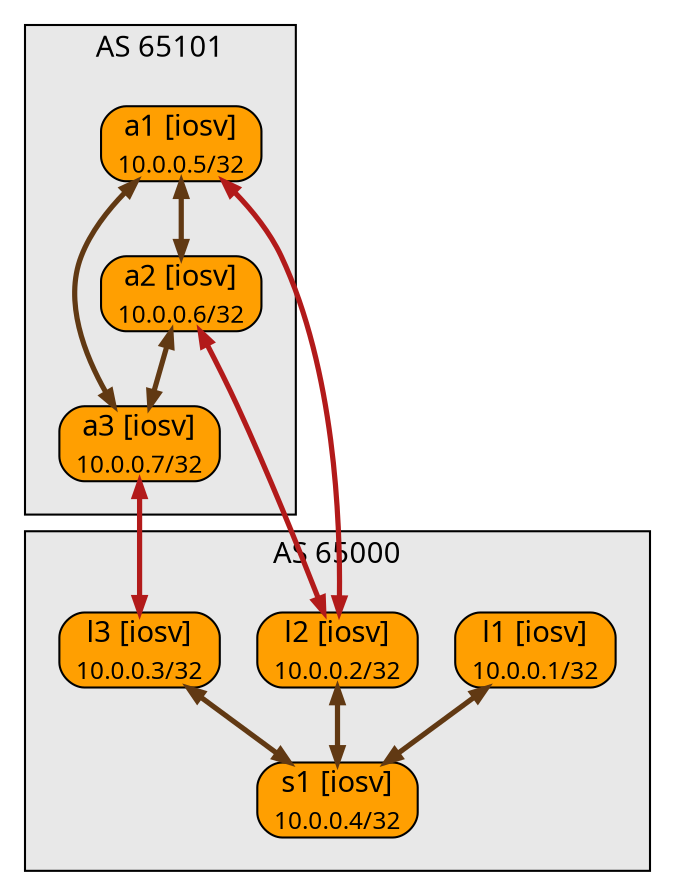 graph {
  bgcolor="transparent"
  node [shape=box, style="rounded,filled" fontname=Verdana]
  edge [fontname=Verdana labelfontsize=10 labeldistance=1.5]
  subgraph cluster_65000 {
    bgcolor="#e8e8e8"
    fontname=Verdana
    margin=16
    label="AS 65000"
    "l1" [
      label=<l1 [iosv]<br /><sub>10.0.0.1/32</sub>>
      fillcolor="#ff9f01"
    ]
    "l2" [
      label=<l2 [iosv]<br /><sub>10.0.0.2/32</sub>>
      fillcolor="#ff9f01"
    ]
    "l3" [
      label=<l3 [iosv]<br /><sub>10.0.0.3/32</sub>>
      fillcolor="#ff9f01"
    ]
    "s1" [
      label=<s1 [iosv]<br /><sub>10.0.0.4/32</sub>>
      fillcolor="#ff9f01"
    ]
  }
  subgraph cluster_65101 {
    bgcolor="#e8e8e8"
    fontname=Verdana
    margin=16
    label="AS 65101"
    rank="max"
    "a1" [
      label=<a1 [iosv]<br /><sub>10.0.0.5/32</sub>>
      fillcolor="#ff9f01"
    ]
    "a2" [
      label=<a2 [iosv]<br /><sub>10.0.0.6/32</sub>>
      fillcolor="#ff9f01"
    ]
    "a3" [
      label=<a3 [iosv]<br /><sub>10.0.0.7/32</sub>>
      fillcolor="#ff9f01"
    ]
  }
  "l1" -- "s1"  [
    color="#613913"
    penwidth=2.5 arrowsize=0.7 dir=both
  ]
  "l2" -- "s1"  [
    color="#613913"
    penwidth=2.5 arrowsize=0.7 dir=both
  ]
  "l3" -- "s1"  [
    color="#613913"
    penwidth=2.5 arrowsize=0.7 dir=both
  ]
  "a1" -- "a2"  [
    color="#613913"
    penwidth=2.5 arrowsize=0.7 dir=both
  ]
  "a1" -- "a3"  [
    color="#613913"
    penwidth=2.5 arrowsize=0.7 dir=both
  ]
  "a1" -- "l2"  [
    color="#b21a1a"
    penwidth=2.5 arrowsize=0.7 dir=both
  ]
  "a2" -- "a3"  [
    color="#613913"
    penwidth=2.5 arrowsize=0.7 dir=both
  ]
  "a2" -- "l2"  [
    color="#b21a1a"
    penwidth=2.5 arrowsize=0.7 dir=both
  ]
  "a3" -- "l3"  [
    color="#b21a1a"
    penwidth=2.5 arrowsize=0.7 dir=both
  ]
}

